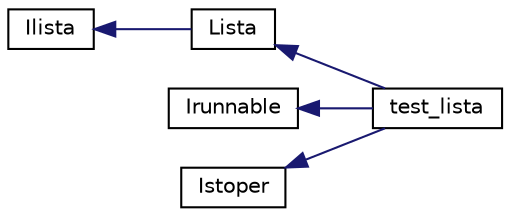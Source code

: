 digraph "Graphical Class Hierarchy"
{
  edge [fontname="Helvetica",fontsize="10",labelfontname="Helvetica",labelfontsize="10"];
  node [fontname="Helvetica",fontsize="10",shape=record];
  rankdir="LR";
  Node1 [label="Ilista",height=0.2,width=0.4,color="black", fillcolor="white", style="filled",URL="$class_ilista.html"];
  Node1 -> Node2 [dir="back",color="midnightblue",fontsize="10",style="solid",fontname="Helvetica"];
  Node2 [label="Lista",height=0.2,width=0.4,color="black", fillcolor="white", style="filled",URL="$class_lista.html"];
  Node2 -> Node3 [dir="back",color="midnightblue",fontsize="10",style="solid",fontname="Helvetica"];
  Node3 [label="test_lista",height=0.2,width=0.4,color="black", fillcolor="white", style="filled",URL="$classtest__lista.html"];
  Node4 [label="Irunnable",height=0.2,width=0.4,color="black", fillcolor="white", style="filled",URL="$class_irunnable.html"];
  Node4 -> Node3 [dir="back",color="midnightblue",fontsize="10",style="solid",fontname="Helvetica"];
  Node5 [label="Istoper",height=0.2,width=0.4,color="black", fillcolor="white", style="filled",URL="$class_istoper.html"];
  Node5 -> Node3 [dir="back",color="midnightblue",fontsize="10",style="solid",fontname="Helvetica"];
}
